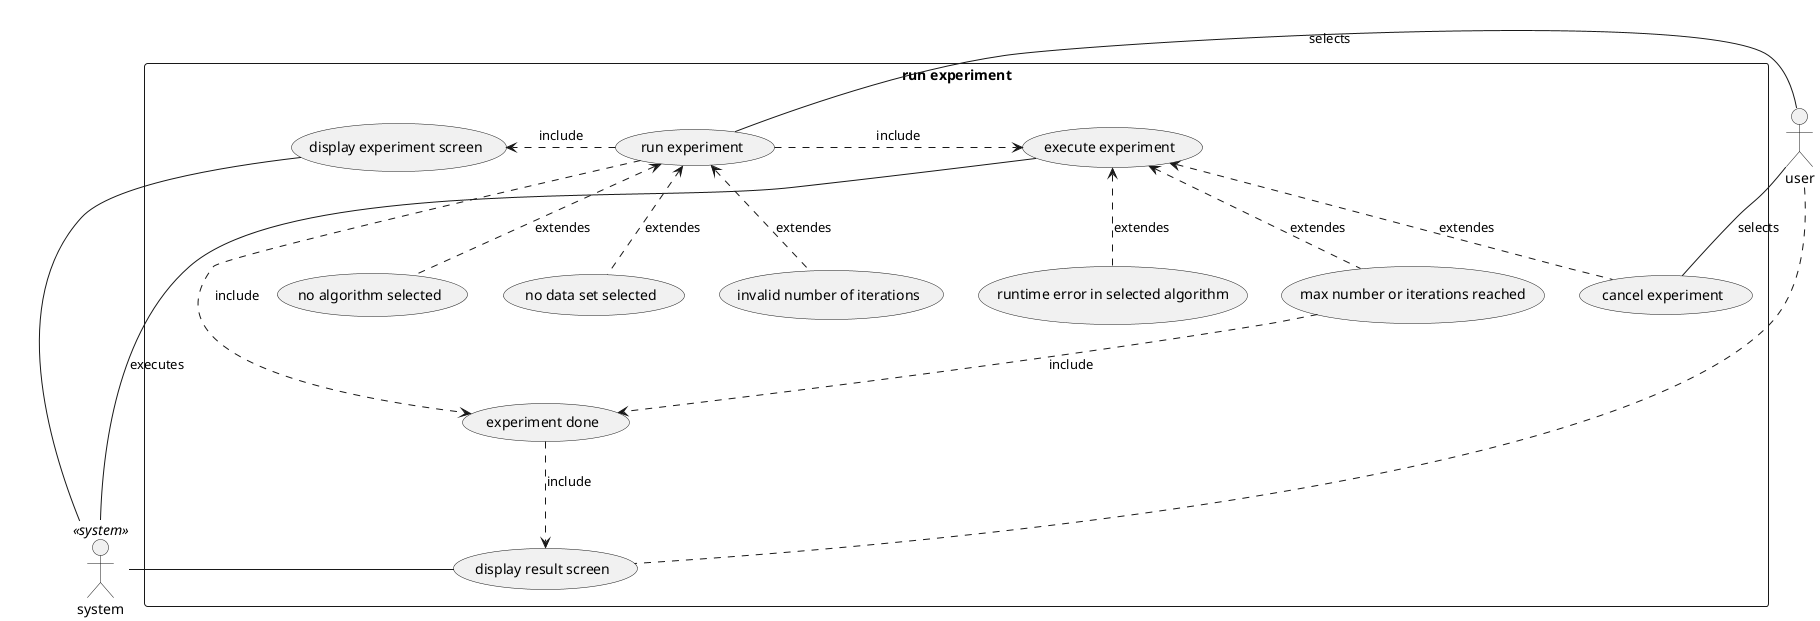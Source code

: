 @startuml

skinparam packageStyle rectangle

actor user
actor system <<system>>


rectangle "run experiment" {

	(run experiment) as (main)
	(execute experiment) as (execute)
  (display experiment screen) as (display screen)
	(display result screen) as (display result)
  (experiment done) as (done)

	(cancel experiment) as (cancel)
  (max number or iterations reached) as (maxIter)
  (no algorithm selected) as (no algorithms)
  (no data set selected) as (no data)
	(invalid number of iterations) as (invalidIter)
  (runtime error in selected algorithm) as (algoErr)

	user - (main) : selects
  (main) .> (display screen) : include
	(main) .right.> (execute) : include
  (main) .> (done) : include
  (done) .down.> (display result) : include
  (maxIter) .down.> (done) : include
  (display screen) - system
  (execute) - system : executes
  user - (cancel) : selects


  (cancel) .up.> (execute) : extendes
  (no data) .up.> (main) : extendes
  (invalidIter) .up.> (main) : extendes
  (algoErr) .up.> (execute) : extendes
  (maxIter) .up.> (execute) : extendes
  (no algorithms) .up.> (main) : extendes

  user . (display result)
  (display result) - system
}
@enduml